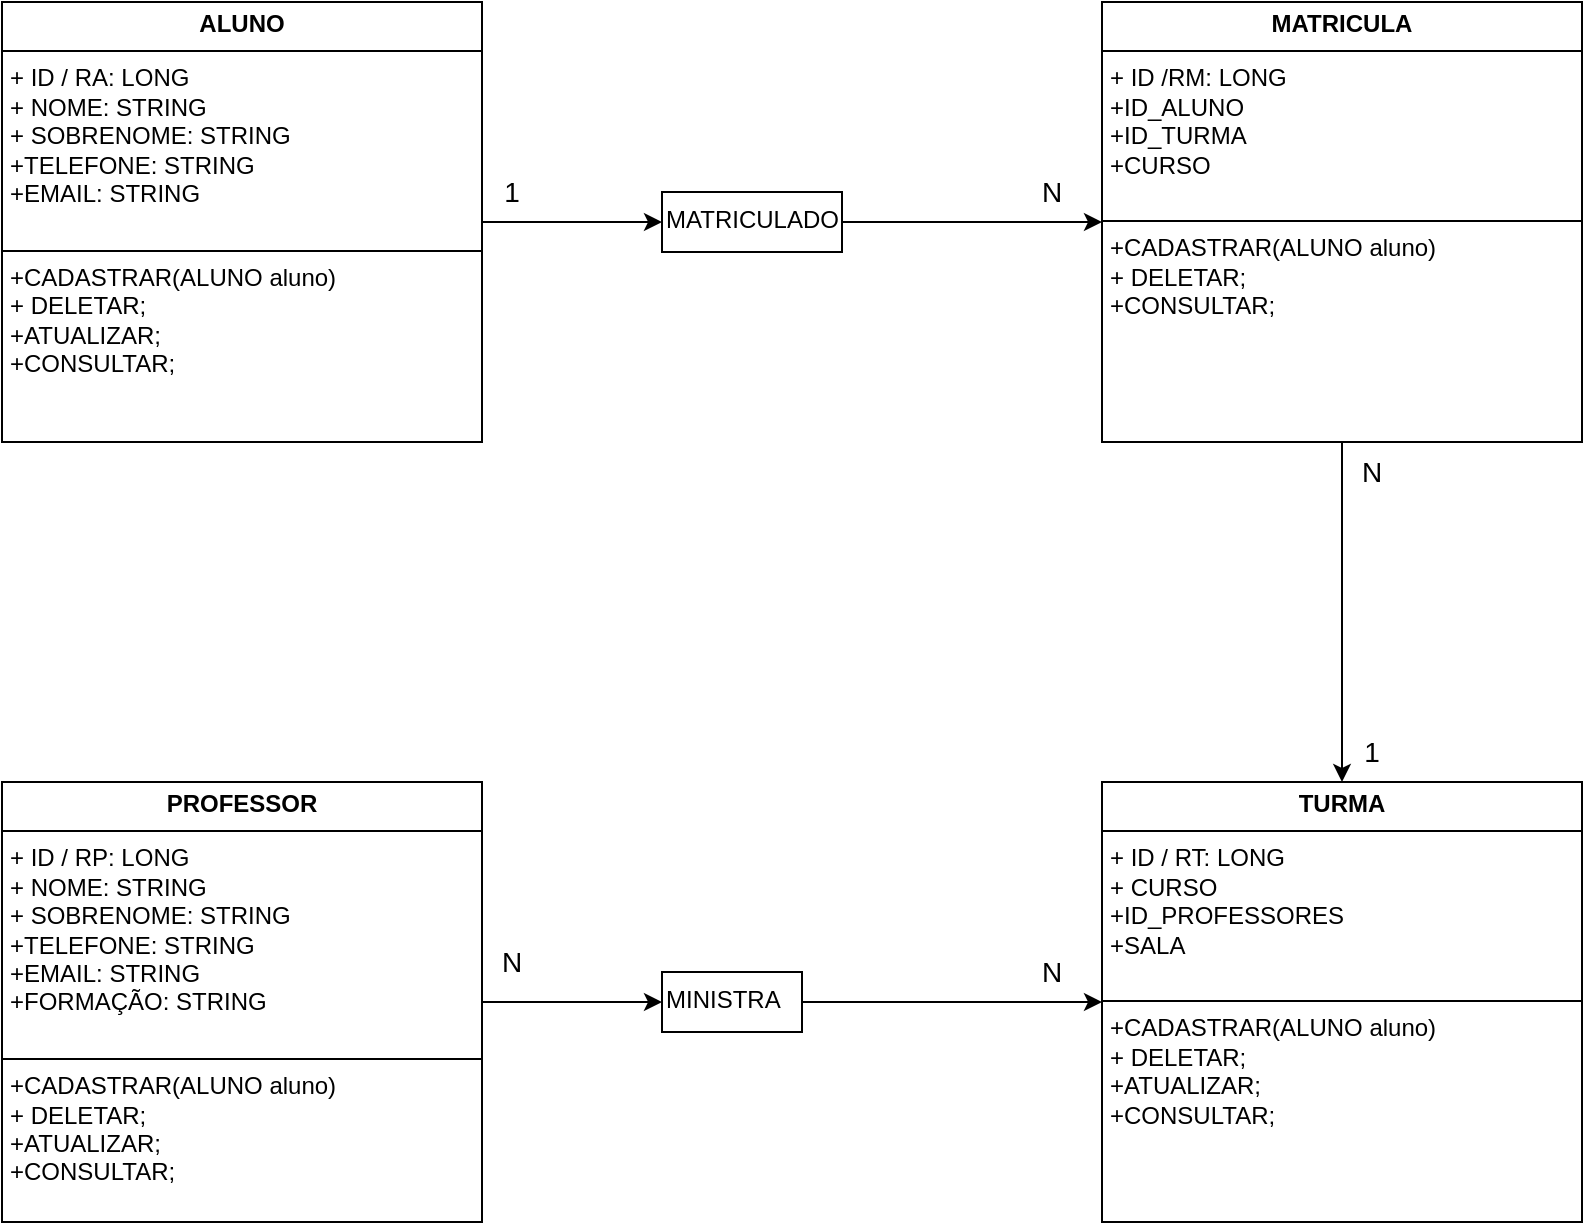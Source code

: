 <mxfile version="24.1.0" type="device" pages="2">
  <diagram id="C5RBs43oDa-KdzZeNtuy" name="Page-1">
    <mxGraphModel dx="1249" dy="573" grid="1" gridSize="10" guides="1" tooltips="1" connect="1" arrows="1" fold="1" page="1" pageScale="1" pageWidth="827" pageHeight="1169" math="0" shadow="0">
      <root>
        <mxCell id="WIyWlLk6GJQsqaUBKTNV-0" />
        <mxCell id="WIyWlLk6GJQsqaUBKTNV-1" parent="WIyWlLk6GJQsqaUBKTNV-0" />
        <mxCell id="1DqZa0ICM6tmm428cJAI-13" value="" style="edgeStyle=orthogonalEdgeStyle;rounded=0;orthogonalLoop=1;jettySize=auto;html=1;" parent="WIyWlLk6GJQsqaUBKTNV-1" source="1DqZa0ICM6tmm428cJAI-4" target="1DqZa0ICM6tmm428cJAI-12" edge="1">
          <mxGeometry relative="1" as="geometry" />
        </mxCell>
        <mxCell id="1DqZa0ICM6tmm428cJAI-4" value="&lt;p style=&quot;margin:0px;margin-top:4px;text-align:center;&quot;&gt;&lt;b&gt;ALUNO&lt;/b&gt;&lt;/p&gt;&lt;hr size=&quot;1&quot; style=&quot;border-style:solid;&quot;&gt;&lt;p style=&quot;margin:0px;margin-left:4px;&quot;&gt;+ ID / RA: LONG&lt;/p&gt;&lt;p style=&quot;margin:0px;margin-left:4px;&quot;&gt;+ NOME: STRING&lt;/p&gt;&lt;p style=&quot;margin:0px;margin-left:4px;&quot;&gt;+ SOBRENOME: STRING&lt;/p&gt;&lt;p style=&quot;margin:0px;margin-left:4px;&quot;&gt;+TELEFONE: STRING&lt;/p&gt;&lt;p style=&quot;margin:0px;margin-left:4px;&quot;&gt;+EMAIL: STRING&lt;/p&gt;&lt;p style=&quot;margin:0px;margin-left:4px;&quot;&gt;&lt;br&gt;&lt;/p&gt;&lt;hr size=&quot;1&quot; style=&quot;border-style:solid;&quot;&gt;&lt;p style=&quot;margin:0px;margin-left:4px;&quot;&gt;+CADASTRAR(ALUNO aluno)&lt;/p&gt;&lt;p style=&quot;margin:0px;margin-left:4px;&quot;&gt;+ DELETAR;&lt;/p&gt;&lt;p style=&quot;margin:0px;margin-left:4px;&quot;&gt;+ATUALIZAR;&lt;/p&gt;&lt;p style=&quot;margin:0px;margin-left:4px;&quot;&gt;+CONSULTAR;&lt;/p&gt;" style="verticalAlign=top;align=left;overflow=fill;html=1;whiteSpace=wrap;" parent="WIyWlLk6GJQsqaUBKTNV-1" vertex="1">
          <mxGeometry x="10" y="20" width="240" height="220" as="geometry" />
        </mxCell>
        <mxCell id="1DqZa0ICM6tmm428cJAI-17" value="" style="edgeStyle=orthogonalEdgeStyle;rounded=0;orthogonalLoop=1;jettySize=auto;html=1;" parent="WIyWlLk6GJQsqaUBKTNV-1" source="1DqZa0ICM6tmm428cJAI-6" target="1DqZa0ICM6tmm428cJAI-16" edge="1">
          <mxGeometry relative="1" as="geometry" />
        </mxCell>
        <mxCell id="1DqZa0ICM6tmm428cJAI-6" value="&lt;p style=&quot;margin:0px;margin-top:4px;text-align:center;&quot;&gt;&lt;b&gt;PROFESSOR&lt;/b&gt;&lt;/p&gt;&lt;hr size=&quot;1&quot; style=&quot;border-style:solid;&quot;&gt;&lt;p style=&quot;margin:0px;margin-left:4px;&quot;&gt;+ ID / RP: LONG&lt;/p&gt;&lt;p style=&quot;margin:0px;margin-left:4px;&quot;&gt;+ NOME: STRING&lt;/p&gt;&lt;p style=&quot;margin:0px;margin-left:4px;&quot;&gt;+ SOBRENOME: STRING&lt;/p&gt;&lt;p style=&quot;margin:0px;margin-left:4px;&quot;&gt;+TELEFONE: STRING&lt;/p&gt;&lt;p style=&quot;margin:0px;margin-left:4px;&quot;&gt;+EMAIL: STRING&lt;/p&gt;&lt;p style=&quot;margin:0px;margin-left:4px;&quot;&gt;+FORMAÇÃO: STRING&lt;/p&gt;&lt;p style=&quot;margin:0px;margin-left:4px;&quot;&gt;&lt;br&gt;&lt;/p&gt;&lt;hr size=&quot;1&quot; style=&quot;border-style:solid;&quot;&gt;&lt;p style=&quot;margin:0px;margin-left:4px;&quot;&gt;+CADASTRAR(ALUNO aluno)&lt;/p&gt;&lt;p style=&quot;margin:0px;margin-left:4px;&quot;&gt;+ DELETAR;&lt;/p&gt;&lt;p style=&quot;margin:0px;margin-left:4px;&quot;&gt;+ATUALIZAR;&lt;/p&gt;&lt;p style=&quot;margin:0px;margin-left:4px;&quot;&gt;+CONSULTAR;&lt;/p&gt;" style="verticalAlign=top;align=left;overflow=fill;html=1;whiteSpace=wrap;" parent="WIyWlLk6GJQsqaUBKTNV-1" vertex="1">
          <mxGeometry x="10" y="410" width="240" height="220" as="geometry" />
        </mxCell>
        <mxCell id="1DqZa0ICM6tmm428cJAI-19" style="edgeStyle=orthogonalEdgeStyle;rounded=0;orthogonalLoop=1;jettySize=auto;html=1;exitX=0.5;exitY=1;exitDx=0;exitDy=0;" parent="WIyWlLk6GJQsqaUBKTNV-1" source="1DqZa0ICM6tmm428cJAI-7" target="1DqZa0ICM6tmm428cJAI-8" edge="1">
          <mxGeometry relative="1" as="geometry" />
        </mxCell>
        <mxCell id="1DqZa0ICM6tmm428cJAI-7" value="&lt;p style=&quot;margin:0px;margin-top:4px;text-align:center;&quot;&gt;&lt;b&gt;MATRICULA&lt;/b&gt;&lt;/p&gt;&lt;hr size=&quot;1&quot; style=&quot;border-style:solid;&quot;&gt;&lt;p style=&quot;margin:0px;margin-left:4px;&quot;&gt;+ ID /RM: LONG&lt;/p&gt;&lt;p style=&quot;margin:0px;margin-left:4px;&quot;&gt;+ID_ALUNO&lt;/p&gt;&lt;p style=&quot;margin:0px;margin-left:4px;&quot;&gt;&lt;span style=&quot;background-color: initial;&quot;&gt;+ID_TURMA&lt;/span&gt;&lt;/p&gt;&lt;p style=&quot;margin:0px;margin-left:4px;&quot;&gt;&lt;span style=&quot;background-color: initial;&quot;&gt;+CURSO&lt;/span&gt;&lt;/p&gt;&lt;p style=&quot;margin:0px;margin-left:4px;&quot;&gt;&lt;span style=&quot;background-color: initial; text-wrap: nowrap; color: rgba(0, 0, 0, 0); font-family: monospace; font-size: 0px;&quot;&gt;+%3CmxGraphModel%3E%3Croot%3E%3CmxCell%20id%3D%220%22%2F%3E%3CmxCell%20id%3D%221%22%20parent%3D%220%22%2F%3E%3CmxCell%20id%3D%222%22%20value%3D%22%26lt%3Bp%20style%3D%26quot%3Bmargin%3A0px%3Bmargin-top%3A4px%3Btext-align%3Acenter%3B%26quot%3B%26gt%3B%26lt%3Bb%26gt%3BALUNO%26lt%3B%2Fb%26gt%3B%26lt%3B%2Fp%26gt%3B%26lt%3Bhr%20size%3D%26quot%3B1%26quot%3B%20style%3D%26quot%3Bborder-style%3Asolid%3B%26quot%3B%26gt%3B%26lt%3Bp%20style%3D%26quot%3Bmargin%3A0px%3Bmargin-left%3A4px%3B%26quot%3B%26gt%3B%2B%20ID%20%2F%20RA%3A%20LONG%26lt%3B%2Fp%26gt%3B%26lt%3Bp%20style%3D%26quot%3Bmargin%3A0px%3Bmargin-left%3A4px%3B%26quot%3B%26gt%3B%2B%20NOME%3A%20STRING%26lt%3B%2Fp%26gt%3B%26lt%3Bp%20style%3D%26quot%3Bmargin%3A0px%3Bmargin-left%3A4px%3B%26quot%3B%26gt%3B%2B%20SOBRENOME%3A%20STRING%26lt%3B%2Fp%26gt%3B%26lt%3Bp%20style%3D%26quot%3Bmargin%3A0px%3Bmargin-left%3A4px%3B%26quot%3B%26gt%3B%2BTELEFONE%3A%20STRING%26lt%3B%2Fp%26gt%3B%26lt%3Bp%20style%3D%26quot%3Bmargin%3A0px%3Bmargin-left%3A4px%3B%26quot%3B%26gt%3B%2BEMAIL%3A%20STRING%26lt%3B%2Fp%26gt%3B%26lt%3Bp%20style%3D%26quot%3Bmargin%3A0px%3Bmargin-left%3A4px%3B%26quot%3B%26gt%3B%26lt%3Bbr%26gt%3B%26lt%3B%2Fp%26gt%3B%26lt%3Bhr%20size%3D%26quot%3B1%26quot%3B%20style%3D%26quot%3Bborder-style%3Asolid%3B%26quot%3B%26gt%3B%26lt%3Bp%20style%3D%26quot%3Bmargin%3A0px%3Bmargin-left%3A4px%3B%26quot%3B%26gt%3B%2BCADASTRAR(ALUNO%20aluno)%26lt%3B%2Fp%26gt%3B%26lt%3Bp%20style%3D%26quot%3Bmargin%3A0px%3Bmargin-left%3A4px%3B%26quot%3B%26gt%3B%2B%20DELETAR%3B%26lt%3B%2Fp%26gt%3B%26lt%3Bp%20style%3D%26quot%3Bmargin%3A0px%3Bmargin-left%3A4px%3B%26quot%3B%26gt%3B%2BATUALIZAR%3B%26lt%3B%2Fp%26gt%3B%26lt%3Bp%20style%3D%26quot%3Bmargin%3A0px%3Bmargin-left%3A4px%3B%26quot%3B%26gt%3B%2BCONSULTAR%3B%26lt%3B%2Fp%26gt%3B%22%20style%3D%22verticalAlign%3Dtop%3Balign%3Dleft%3Boverflow%3Dfill%3Bhtml%3D1%3BwhiteSpace%3Dwrap%3B%22%20vertex%3D%221%22%20parent%3D%221%22%3E%3CmxGeometry%20x%3D%2280%22%20y%3D%2230%22%20width%3D%22240%22%20height%3D%22220%22%20as%3D%22geometry%22%2F%3E%3C%2FmxCell%3E%3C%2Froot%3E%3C%2FmxGraphModel%3E&lt;/span&gt;&lt;span style=&quot;background-color: initial; text-wrap: nowrap; color: rgba(0, 0, 0, 0); font-family: monospace; font-size: 0px;&quot;&gt;+%3CmxGraphModel%3E%3Croot%3E%3CmxCell%20id%3D%220%22%2F%3E%3CmxCell%20id%3D%221%22%20parent%3D%220%22%2F%3E%3CmxCell%20id%3D%222%22%20value%3D%22%26lt%3Bp%20style%3D%26quot%3Bmargin%3A0px%3Bmargin-top%3A4px%3Btext-align%3Acenter%3B%26quot%3B%26gt%3B%26lt%3Bb%26gt%3BALUNO%26lt%3B%2Fb%26gt%3B%26lt%3B%2Fp%26gt%3B%26lt%3Bhr%20size%3D%26quot%3B1%26quot%3B%20style%3D%26quot%3Bborder-style%3Asolid%3B%26quot%3B%26gt%3B%26lt%3Bp%20style%3D%26quot%3Bmargin%3A0px%3Bmargin-left%3A4px%3B%26quot%3B%26gt%3B%2B%20ID%20%2F%20RA%3A%20LONG%26lt%3B%2Fp%26gt%3B%26lt%3Bp%20style%3D%26quot%3Bmargin%3A0px%3Bmargin-left%3A4px%3B%26quot%3B%26gt%3B%2B%20NOME%3A%20STRING%26lt%3B%2Fp%26gt%3B%26lt%3Bp%20style%3D%26quot%3Bmargin%3A0px%3Bmargin-left%3A4px%3B%26quot%3B%26gt%3B%2B%20SOBRENOME%3A%20STRING%26lt%3B%2Fp%26gt%3B%26lt%3Bp%20style%3D%26quot%3Bmargin%3A0px%3Bmargin-left%3A4px%3B%26quot%3B%26gt%3B%2BTELEFONE%3A%20STRING%26lt%3B%2Fp%26gt%3B%26lt%3Bp%20style%3D%26quot%3Bmargin%3A0px%3Bmargin-left%3A4px%3B%26quot%3B%26gt%3B%2BEMAIL%3A%20STRING%26lt%3B%2Fp%26gt%3B%26lt%3Bp%20style%3D%26quot%3Bmargin%3A0px%3Bmargin-left%3A4px%3B%26quot%3B%26gt%3B%26lt%3Bbr%26gt%3B%26lt%3B%2Fp%26gt%3B%26lt%3Bhr%20size%3D%26quot%3B1%26quot%3B%20style%3D%26quot%3Bborder-style%3Asolid%3B%26quot%3B%26gt%3B%26lt%3Bp%20style%3D%26quot%3Bmargin%3A0px%3Bmargin-left%3A4px%3B%26quot%3B%26gt%3B%2BCADASTRAR(ALUNO%20aluno)%26lt%3B%2Fp%26gt%3B%26lt%3Bp%20style%3D%26quot%3Bmargin%3A0px%3Bmargin-left%3A4px%3B%26quot%3B%26gt%3B%2B%20DELETAR%3B%26lt%3B%2Fp%26gt%3B%26lt%3Bp%20style%3D%26quot%3Bmargin%3A0px%3Bmargin-left%3A4px%3B%26quot%3B%26gt%3B%2BATUALIZAR%3B%26lt%3B%2Fp%26gt%3B%26lt%3Bp%20style%3D%26quot%3Bmargin%3A0px%3Bmargin-left%3A4px%3B%26quot%3B%26gt%3B%2BCONSULTAR%3B%26lt%3B%2Fp%26gt%3B%22%20style%3D%22verticalAlign%3Dtop%3Balign%3Dleft%3Boverflow%3Dfill%3Bhtml%3D1%3BwhiteSpace%3Dwrap%3B%22%20vertex%3D%221%22%20parent%3D%221%22%3E%3CmxGeometry%20x%3D%2280%22%20y%3D%2230%22%20width%3D%22240%22%20height%3D%22220%22%20as%3D%22geometry%22%2F%3E%3C%2FmxCell%3E%3C%2Froot%3E%3C%2FmxGraphModel%3E&lt;/span&gt;&lt;/p&gt;&lt;hr size=&quot;1&quot; style=&quot;border-style:solid;&quot;&gt;&lt;p style=&quot;margin:0px;margin-left:4px;&quot;&gt;+CADASTRAR(ALUNO aluno)&lt;/p&gt;&lt;p style=&quot;margin:0px;margin-left:4px;&quot;&gt;+ DELETAR;&lt;/p&gt;&lt;p style=&quot;margin:0px;margin-left:4px;&quot;&gt;+CONSULTAR;&lt;/p&gt;" style="verticalAlign=top;align=left;overflow=fill;html=1;whiteSpace=wrap;" parent="WIyWlLk6GJQsqaUBKTNV-1" vertex="1">
          <mxGeometry x="560" y="20" width="240" height="220" as="geometry" />
        </mxCell>
        <mxCell id="1DqZa0ICM6tmm428cJAI-8" value="&lt;p style=&quot;margin:0px;margin-top:4px;text-align:center;&quot;&gt;&lt;b&gt;TURMA&lt;/b&gt;&lt;/p&gt;&lt;hr size=&quot;1&quot; style=&quot;border-style:solid;&quot;&gt;&lt;p style=&quot;margin:0px;margin-left:4px;&quot;&gt;+ ID / RT: LONG&lt;/p&gt;&lt;p style=&quot;margin:0px;margin-left:4px;&quot;&gt;+ CURSO&lt;/p&gt;&lt;p style=&quot;margin:0px;margin-left:4px;&quot;&gt;+ID_PROFESSORES&lt;/p&gt;&lt;p style=&quot;margin:0px;margin-left:4px;&quot;&gt;+SALA&lt;/p&gt;&lt;p style=&quot;margin:0px;margin-left:4px;&quot;&gt;&lt;br&gt;&lt;/p&gt;&lt;hr size=&quot;1&quot; style=&quot;border-style:solid;&quot;&gt;&lt;p style=&quot;margin:0px;margin-left:4px;&quot;&gt;+CADASTRAR(ALUNO aluno)&lt;/p&gt;&lt;p style=&quot;margin:0px;margin-left:4px;&quot;&gt;+ DELETAR;&lt;/p&gt;&lt;p style=&quot;margin:0px;margin-left:4px;&quot;&gt;+ATUALIZAR;&lt;/p&gt;&lt;p style=&quot;margin:0px;margin-left:4px;&quot;&gt;+CONSULTAR;&lt;/p&gt;" style="verticalAlign=top;align=left;overflow=fill;html=1;whiteSpace=wrap;" parent="WIyWlLk6GJQsqaUBKTNV-1" vertex="1">
          <mxGeometry x="560" y="410" width="240" height="220" as="geometry" />
        </mxCell>
        <mxCell id="1DqZa0ICM6tmm428cJAI-14" style="edgeStyle=orthogonalEdgeStyle;rounded=0;orthogonalLoop=1;jettySize=auto;html=1;exitX=1;exitY=0.5;exitDx=0;exitDy=0;entryX=0;entryY=0.5;entryDx=0;entryDy=0;" parent="WIyWlLk6GJQsqaUBKTNV-1" source="1DqZa0ICM6tmm428cJAI-12" target="1DqZa0ICM6tmm428cJAI-7" edge="1">
          <mxGeometry relative="1" as="geometry" />
        </mxCell>
        <mxCell id="1DqZa0ICM6tmm428cJAI-12" value="MATRICULADO" style="whiteSpace=wrap;html=1;align=left;verticalAlign=top;" parent="WIyWlLk6GJQsqaUBKTNV-1" vertex="1">
          <mxGeometry x="340" y="115" width="90" height="30" as="geometry" />
        </mxCell>
        <mxCell id="1DqZa0ICM6tmm428cJAI-18" style="edgeStyle=orthogonalEdgeStyle;rounded=0;orthogonalLoop=1;jettySize=auto;html=1;exitX=1;exitY=0.5;exitDx=0;exitDy=0;entryX=0;entryY=0.5;entryDx=0;entryDy=0;" parent="WIyWlLk6GJQsqaUBKTNV-1" source="1DqZa0ICM6tmm428cJAI-16" target="1DqZa0ICM6tmm428cJAI-8" edge="1">
          <mxGeometry relative="1" as="geometry" />
        </mxCell>
        <mxCell id="1DqZa0ICM6tmm428cJAI-16" value="MINISTRA" style="whiteSpace=wrap;html=1;align=left;verticalAlign=top;" parent="WIyWlLk6GJQsqaUBKTNV-1" vertex="1">
          <mxGeometry x="340" y="505" width="70" height="30" as="geometry" />
        </mxCell>
        <mxCell id="ek3kG7331AipPx7gcmQK-0" value="&lt;font style=&quot;font-size: 14px;&quot;&gt;1&lt;/font&gt;" style="text;html=1;align=center;verticalAlign=middle;whiteSpace=wrap;rounded=0;" parent="WIyWlLk6GJQsqaUBKTNV-1" vertex="1">
          <mxGeometry x="240" y="100" width="50" height="30" as="geometry" />
        </mxCell>
        <mxCell id="ek3kG7331AipPx7gcmQK-1" value="&lt;span style=&quot;font-size: 14px;&quot;&gt;N&lt;/span&gt;" style="text;html=1;align=center;verticalAlign=middle;whiteSpace=wrap;rounded=0;" parent="WIyWlLk6GJQsqaUBKTNV-1" vertex="1">
          <mxGeometry x="510" y="100" width="50" height="30" as="geometry" />
        </mxCell>
        <mxCell id="ek3kG7331AipPx7gcmQK-2" value="&lt;font style=&quot;font-size: 14px;&quot;&gt;N&lt;/font&gt;" style="text;html=1;align=center;verticalAlign=middle;whiteSpace=wrap;rounded=0;" parent="WIyWlLk6GJQsqaUBKTNV-1" vertex="1">
          <mxGeometry x="240" y="485" width="50" height="30" as="geometry" />
        </mxCell>
        <mxCell id="ek3kG7331AipPx7gcmQK-3" value="&lt;span style=&quot;font-size: 14px;&quot;&gt;N&lt;/span&gt;" style="text;html=1;align=center;verticalAlign=middle;whiteSpace=wrap;rounded=0;" parent="WIyWlLk6GJQsqaUBKTNV-1" vertex="1">
          <mxGeometry x="510" y="490" width="50" height="30" as="geometry" />
        </mxCell>
        <mxCell id="ek3kG7331AipPx7gcmQK-4" value="&lt;font style=&quot;font-size: 14px;&quot;&gt;1&lt;/font&gt;" style="text;html=1;align=center;verticalAlign=middle;whiteSpace=wrap;rounded=0;" parent="WIyWlLk6GJQsqaUBKTNV-1" vertex="1">
          <mxGeometry x="670" y="380" width="50" height="30" as="geometry" />
        </mxCell>
        <mxCell id="ek3kG7331AipPx7gcmQK-5" value="&lt;span style=&quot;font-size: 14px;&quot;&gt;N&lt;/span&gt;" style="text;html=1;align=center;verticalAlign=middle;whiteSpace=wrap;rounded=0;" parent="WIyWlLk6GJQsqaUBKTNV-1" vertex="1">
          <mxGeometry x="670" y="240" width="50" height="30" as="geometry" />
        </mxCell>
      </root>
    </mxGraphModel>
  </diagram>
  <diagram id="CerCFm2wKbuHPhnnprQZ" name="Página-2">
    <mxGraphModel dx="1249" dy="1742" grid="1" gridSize="10" guides="1" tooltips="1" connect="1" arrows="1" fold="1" page="1" pageScale="1" pageWidth="827" pageHeight="1169" math="0" shadow="0">
      <root>
        <mxCell id="0" />
        <mxCell id="1" parent="0" />
        <mxCell id="N8nRIUi8O259lciyEKVY-4" style="edgeStyle=orthogonalEdgeStyle;rounded=0;orthogonalLoop=1;jettySize=auto;html=1;exitX=0;exitY=0.5;exitDx=0;exitDy=0;" edge="1" parent="1" source="aG-X-HV02tlstkGlWHCs-1" target="Ne80MYbbxVP8yMhYT3f4-1">
          <mxGeometry relative="1" as="geometry" />
        </mxCell>
        <mxCell id="N8nRIUi8O259lciyEKVY-5" style="edgeStyle=orthogonalEdgeStyle;rounded=0;orthogonalLoop=1;jettySize=auto;html=1;exitX=1;exitY=0.5;exitDx=0;exitDy=0;" edge="1" parent="1" source="aG-X-HV02tlstkGlWHCs-1" target="N8nRIUi8O259lciyEKVY-1">
          <mxGeometry relative="1" as="geometry" />
        </mxCell>
        <mxCell id="aG-X-HV02tlstkGlWHCs-1" value="&lt;p style=&quot;margin:0px;margin-top:4px;text-align:center;&quot;&gt;&lt;b&gt;PESSOA&lt;/b&gt;&lt;/p&gt;&lt;p style=&quot;margin: 0px 0px 0px 4px;&quot;&gt;&lt;span style=&quot;background-color: initial;&quot;&gt;&lt;br&gt;&lt;/span&gt;&lt;/p&gt;&lt;p style=&quot;margin: 0px 0px 0px 4px;&quot;&gt;&lt;span style=&quot;background-color: initial;&quot;&gt;+ NOME: STRING&lt;/span&gt;&lt;br&gt;&lt;/p&gt;&lt;p style=&quot;margin: 0px 0px 0px 4px;&quot;&gt;+ SOBRENOME: STRING&lt;/p&gt;&lt;p style=&quot;margin: 0px 0px 0px 4px;&quot;&gt;+TELEFONE: STRING&lt;/p&gt;&lt;p style=&quot;margin: 0px 0px 0px 4px;&quot;&gt;+EMAIL: STRING&lt;/p&gt;&lt;p style=&quot;margin: 0px 0px 0px 4px;&quot;&gt;&lt;br&gt;&lt;/p&gt;&lt;hr size=&quot;1&quot; style=&quot;border-style:solid;&quot;&gt;&lt;p style=&quot;margin:0px;margin-left:4px;&quot;&gt;+GETTERS();&lt;/p&gt;&lt;p style=&quot;margin:0px;margin-left:4px;&quot;&gt;+SETTERS();&lt;/p&gt;" style="verticalAlign=top;align=left;overflow=fill;html=1;whiteSpace=wrap;" vertex="1" parent="1">
          <mxGeometry x="280" y="-1160" width="160" height="150" as="geometry" />
        </mxCell>
        <mxCell id="Ne80MYbbxVP8yMhYT3f4-1" value="&lt;p style=&quot;margin:0px;margin-top:4px;text-align:center;&quot;&gt;&lt;b&gt;ALUNO&lt;/b&gt;&lt;/p&gt;&lt;hr size=&quot;1&quot; style=&quot;border-style:solid;&quot;&gt;&lt;p style=&quot;margin:0px;margin-left:4px;&quot;&gt;+ ID / RA: LONG&lt;/p&gt;&lt;p style=&quot;margin:0px;margin-left:4px;&quot;&gt;&lt;br&gt;&lt;/p&gt;&lt;hr size=&quot;1&quot; style=&quot;border-style:solid;&quot;&gt;&lt;p style=&quot;margin:0px;margin-left:4px;&quot;&gt;+CADASTRAR(ALUNO aluno)&lt;/p&gt;&lt;p style=&quot;margin:0px;margin-left:4px;&quot;&gt;+ DELETAR;&lt;/p&gt;&lt;p style=&quot;margin:0px;margin-left:4px;&quot;&gt;+ATUALIZAR;&lt;/p&gt;&lt;p style=&quot;margin:0px;margin-left:4px;&quot;&gt;+CONSULTAR;&lt;/p&gt;" style="verticalAlign=top;align=left;overflow=fill;html=1;whiteSpace=wrap;" vertex="1" parent="1">
          <mxGeometry x="40" y="-920" width="180" height="140" as="geometry" />
        </mxCell>
        <mxCell id="N8nRIUi8O259lciyEKVY-1" value="&lt;p style=&quot;margin:0px;margin-top:4px;text-align:center;&quot;&gt;&lt;b&gt;PROFESSOR&lt;/b&gt;&lt;/p&gt;&lt;hr size=&quot;1&quot; style=&quot;border-style:solid;&quot;&gt;&lt;p style=&quot;margin:0px;margin-left:4px;&quot;&gt;+ ID / RP: LONG&lt;/p&gt;&lt;p style=&quot;margin:0px;margin-left:4px;&quot;&gt;+FORMAÇÃO: STRING&lt;/p&gt;&lt;p style=&quot;margin:0px;margin-left:4px;&quot;&gt;&lt;br&gt;&lt;/p&gt;&lt;hr size=&quot;1&quot; style=&quot;border-style:solid;&quot;&gt;&lt;p style=&quot;margin:0px;margin-left:4px;&quot;&gt;+CADASTRAR(PROFESSOR professor)&lt;/p&gt;&lt;p style=&quot;margin:0px;margin-left:4px;&quot;&gt;+ DELETAR;&lt;/p&gt;&lt;p style=&quot;margin:0px;margin-left:4px;&quot;&gt;+ATUALIZAR;&lt;/p&gt;&lt;p style=&quot;margin:0px;margin-left:4px;&quot;&gt;+CONSULTAR;&lt;/p&gt;" style="verticalAlign=top;align=left;overflow=fill;html=1;whiteSpace=wrap;" vertex="1" parent="1">
          <mxGeometry x="460" y="-920" width="240" height="150" as="geometry" />
        </mxCell>
      </root>
    </mxGraphModel>
  </diagram>
</mxfile>
